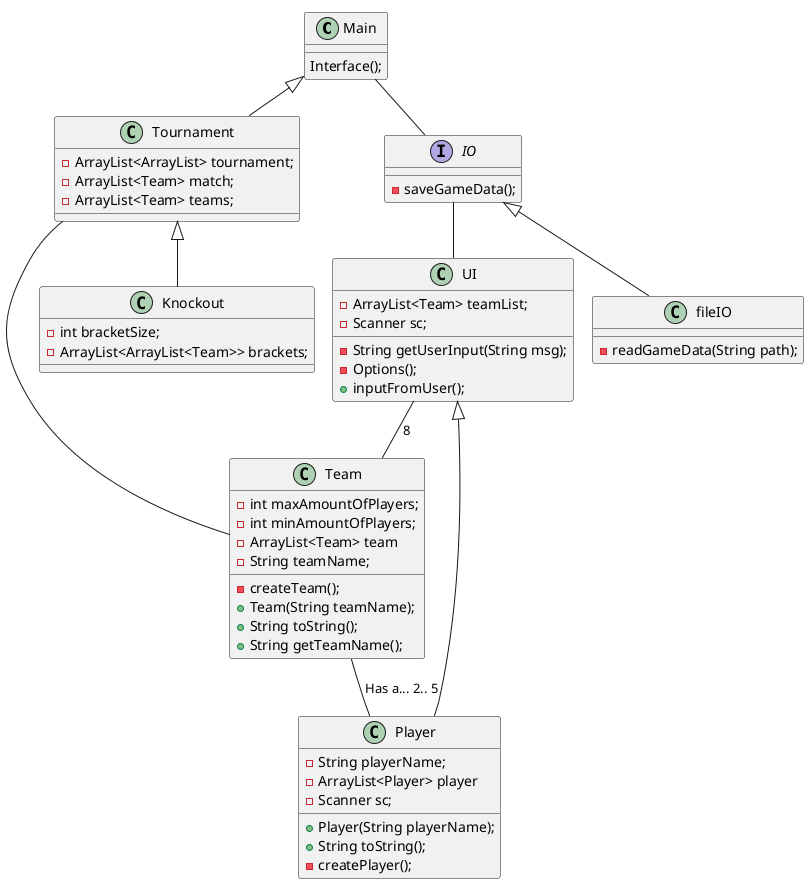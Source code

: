 @startuml
!pragma layout smetana

class Main {
    Interface();
}

class UI {
    - ArrayList<Team> teamList;
    - String getUserInput(String msg);
    - Scanner sc;
    - Options();
    + inputFromUser();

}

class Player {
    - String playerName;
    + Player(String playerName);
    - ArrayList<Player> player
    - Scanner sc;
    + String toString();
    - createPlayer();

}

class Team {
    - int maxAmountOfPlayers;
    - int minAmountOfPlayers;
    - ArrayList<Team> team
    - createTeam();
    - String teamName;
    + Team(String teamName);
    + String toString();
    + String getTeamName();

}

class Knockout {
    - int bracketSize;
    - ArrayList<ArrayList<Team>> brackets;

}

class Tournament {
    - ArrayList<ArrayList> tournament;
    - ArrayList<Team> match;
    - ArrayList<Team> teams;

}


interface IO {
    - saveGameData();
}

class fileIO {
    - readGameData(String path);
}


Main -- IO
Team --Player : Has a... 2.. 5

IO <|-- fileIO
IO -- UI

Tournament -- Team
Tournament <|-- Knockout
Main <|-- Tournament

UI <|-- Player
UI -- Team : 8


@enduml